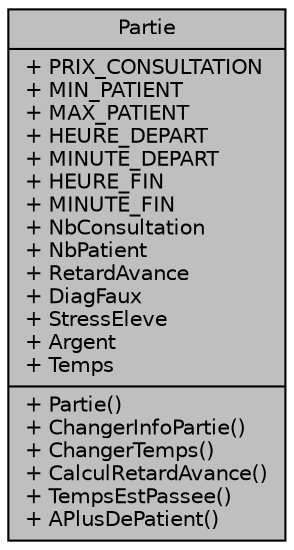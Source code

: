 digraph "Partie"
{
 // LATEX_PDF_SIZE
  edge [fontname="Helvetica",fontsize="10",labelfontname="Helvetica",labelfontsize="10"];
  node [fontname="Helvetica",fontsize="10",shape=record];
  Node1 [label="{Partie\n|+ PRIX_CONSULTATION\l+ MIN_PATIENT\l+ MAX_PATIENT\l+ HEURE_DEPART\l+ MINUTE_DEPART\l+ HEURE_FIN\l+ MINUTE_FIN\l+ NbConsultation\l+ NbPatient\l+ RetardAvance\l+ DiagFaux\l+ StressEleve\l+ Argent\l+ Temps\l|+ Partie()\l+ ChangerInfoPartie()\l+ ChangerTemps()\l+ CalculRetardAvance()\l+ TempsEstPassee()\l+ APlusDePatient()\l}",height=0.2,width=0.4,color="black", fillcolor="grey75", style="filled", fontcolor="black",tooltip=" "];
}
